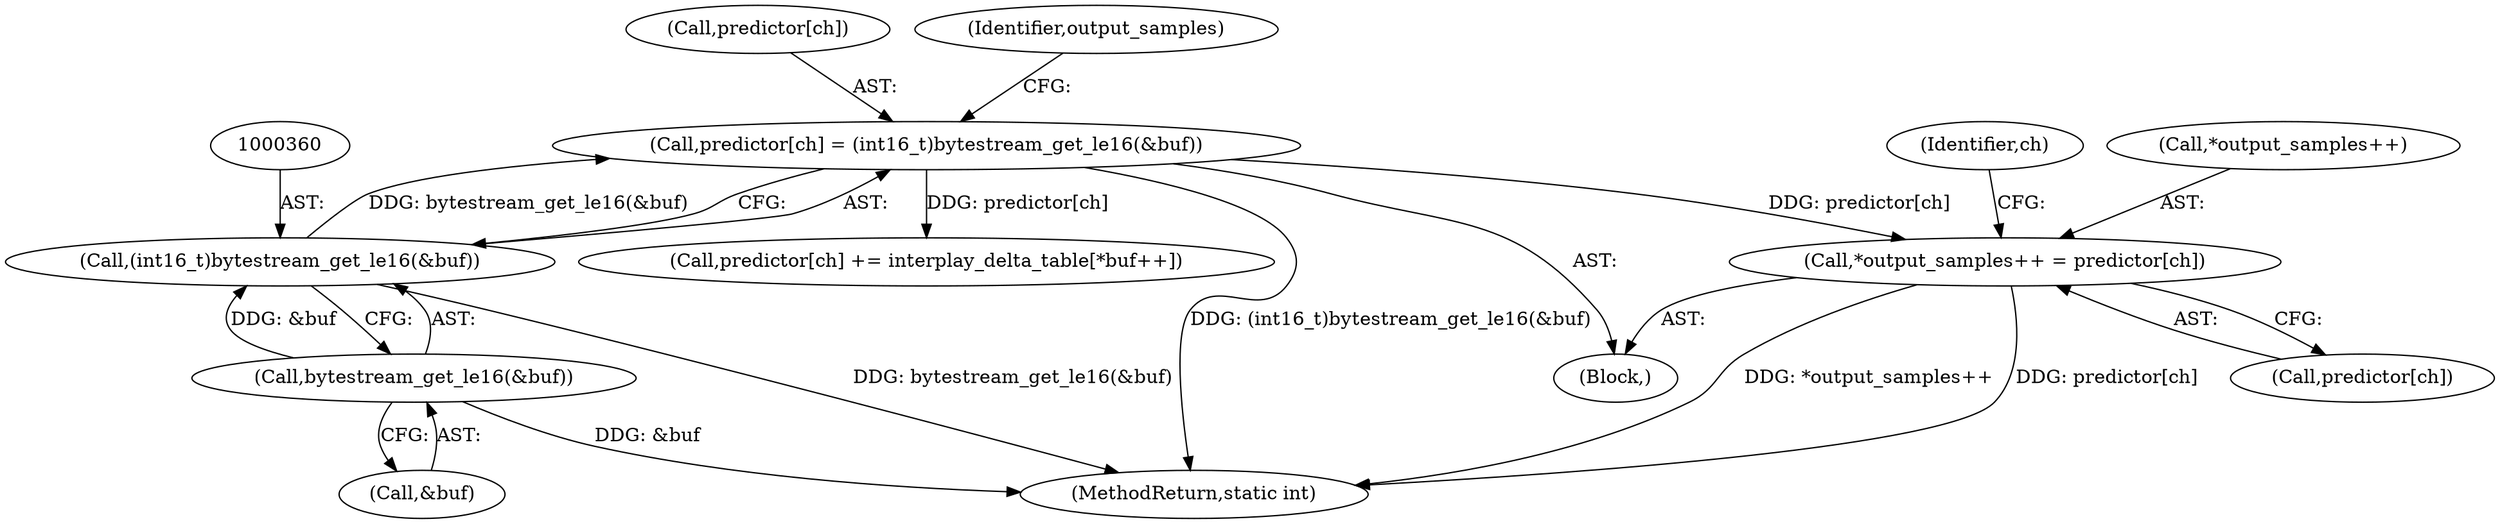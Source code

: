 digraph "0_libav_ce7aee9b733134649a6ce2fa743e51733f33e67e@array" {
"1000364" [label="(Call,*output_samples++ = predictor[ch])"];
"1000355" [label="(Call,predictor[ch] = (int16_t)bytestream_get_le16(&buf))"];
"1000359" [label="(Call,(int16_t)bytestream_get_le16(&buf))"];
"1000361" [label="(Call,bytestream_get_le16(&buf))"];
"1000361" [label="(Call,bytestream_get_le16(&buf))"];
"1000364" [label="(Call,*output_samples++ = predictor[ch])"];
"1000365" [label="(Call,*output_samples++)"];
"1000356" [label="(Call,predictor[ch])"];
"1000367" [label="(Identifier,output_samples)"];
"1000354" [label="(Block,)"];
"1000379" [label="(Call,predictor[ch] += interplay_delta_table[*buf++])"];
"1000368" [label="(Call,predictor[ch])"];
"1000690" [label="(MethodReturn,static int)"];
"1000355" [label="(Call,predictor[ch] = (int16_t)bytestream_get_le16(&buf))"];
"1000362" [label="(Call,&buf)"];
"1000353" [label="(Identifier,ch)"];
"1000359" [label="(Call,(int16_t)bytestream_get_le16(&buf))"];
"1000364" -> "1000354"  [label="AST: "];
"1000364" -> "1000368"  [label="CFG: "];
"1000365" -> "1000364"  [label="AST: "];
"1000368" -> "1000364"  [label="AST: "];
"1000353" -> "1000364"  [label="CFG: "];
"1000364" -> "1000690"  [label="DDG: *output_samples++"];
"1000364" -> "1000690"  [label="DDG: predictor[ch]"];
"1000355" -> "1000364"  [label="DDG: predictor[ch]"];
"1000355" -> "1000354"  [label="AST: "];
"1000355" -> "1000359"  [label="CFG: "];
"1000356" -> "1000355"  [label="AST: "];
"1000359" -> "1000355"  [label="AST: "];
"1000367" -> "1000355"  [label="CFG: "];
"1000355" -> "1000690"  [label="DDG: (int16_t)bytestream_get_le16(&buf)"];
"1000359" -> "1000355"  [label="DDG: bytestream_get_le16(&buf)"];
"1000355" -> "1000379"  [label="DDG: predictor[ch]"];
"1000359" -> "1000361"  [label="CFG: "];
"1000360" -> "1000359"  [label="AST: "];
"1000361" -> "1000359"  [label="AST: "];
"1000359" -> "1000690"  [label="DDG: bytestream_get_le16(&buf)"];
"1000361" -> "1000359"  [label="DDG: &buf"];
"1000361" -> "1000362"  [label="CFG: "];
"1000362" -> "1000361"  [label="AST: "];
"1000361" -> "1000690"  [label="DDG: &buf"];
}
